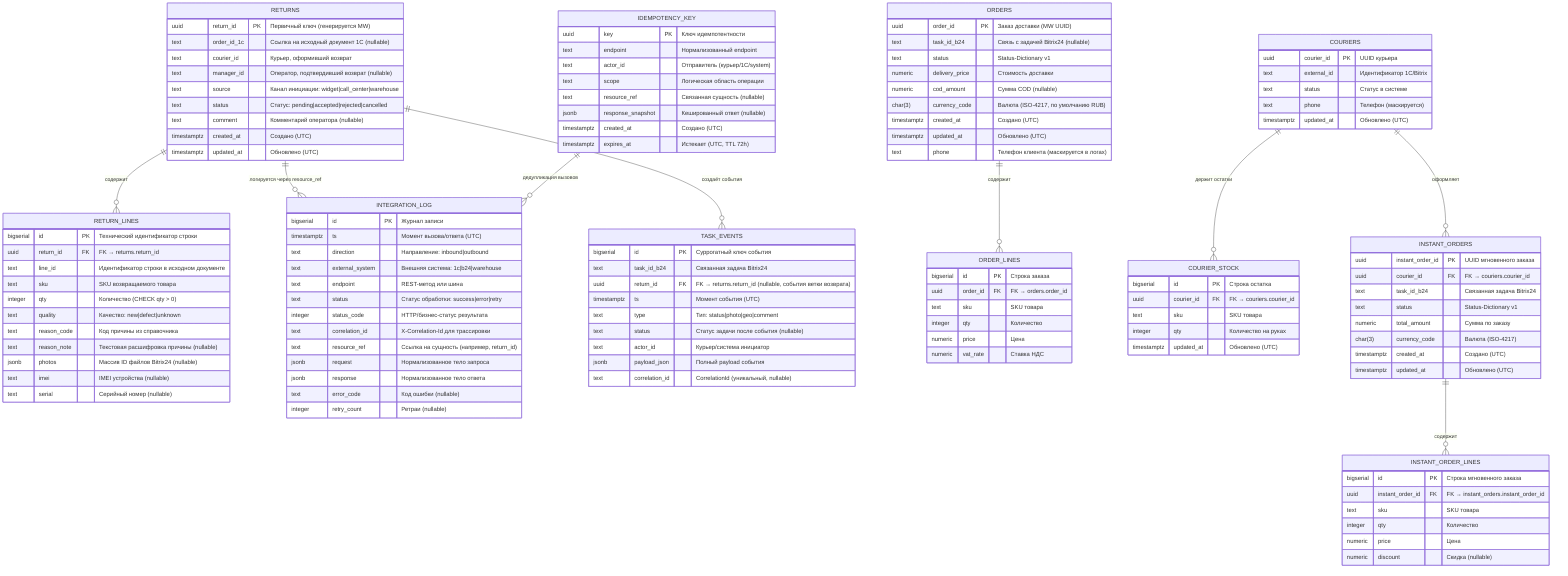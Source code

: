 erDiagram
    %% ER Freeze v0.6.4 — фактические сущности из docs/ER‑диаграмма и DDL.md
    %% Схема core
    RETURNS {
        uuid return_id PK "Первичный ключ (генерируется MW)"
        text order_id_1c "Ссылка на исходный документ 1С (nullable)"
        text courier_id "Курьер, оформивший возврат"
        text manager_id "Оператор, подтвердивший возврат (nullable)"
        text source "Канал инициации: widget|call_center|warehouse"
        text status "Статус: pending|accepted|rejected|cancelled"
        text comment "Комментарий оператора (nullable)"
        timestamptz created_at "Создано (UTC)"
        timestamptz updated_at "Обновлено (UTC)"
    }

    RETURN_LINES {
        bigserial id PK "Технический идентификатор строки"
        uuid return_id FK "FK → returns.return_id"
        text line_id "Идентификатор строки в исходном документе"
        text sku "SKU возвращаемого товара"
        integer qty "Количество (CHECK qty > 0)"
        text quality "Качество: new|defect|unknown"
        text reason_code "Код причины из справочника"
        text reason_note "Текстовая расшифровка причины (nullable)"
        jsonb photos "Массив ID файлов Bitrix24 (nullable)"
        text imei "IMEI устройства (nullable)"
        text serial "Серийный номер (nullable)"
    }

    INTEGRATION_LOG {
        bigserial id PK "Журнал записи"
        timestamptz ts "Момент вызова/ответа (UTC)"
        text direction "Направление: inbound|outbound"
        text external_system "Внешняя система: 1c|b24|warehouse"
        text endpoint "REST-метод или шина"
        text status "Статус обработки: success|error|retry"
        integer status_code "HTTP/бизнес-статус результата"
        text correlation_id "X-Correlation-Id для трассировки"
        text resource_ref "Ссылка на сущность (например, return_id)"
        jsonb request "Нормализованное тело запроса"
        jsonb response "Нормализованное тело ответа"
        text error_code "Код ошибки (nullable)"
        integer retry_count "Ретраи (nullable)"
    }

    TASK_EVENTS {
        bigserial id PK "Суррогатный ключ события"
        text task_id_b24 "Связанная задача Bitrix24"
        uuid return_id FK "FK → returns.return_id (nullable, события ветки возврата)"
        timestamptz ts "Момент события (UTC)"
        text type "Тип: status|photo|geo|comment"
        text status "Статус задачи после события (nullable)"
        text actor_id "Курьер/система инициатор"
        jsonb payload_json "Полный payload события"
        text correlation_id "CorrelationId (уникальный, nullable)"
    }

    IDEMPOTENCY_KEY {
        uuid key PK "Ключ идемпотентности"
        text endpoint "Нормализованный endpoint"
        text actor_id "Отправитель (курьер/1С/system)"
        text scope "Логическая область операции"
        text resource_ref "Связанная сущность (nullable)"
        jsonb response_snapshot "Кешированный ответ (nullable)"
        timestamptz created_at "Создано (UTC)"
        timestamptz expires_at "Истекает (UTC, TTL 72h)"
    }

    ORDERS {
        uuid order_id PK "Заказ доставки (MW UUID)"
        text task_id_b24 "Связь с задачей Bitrix24 (nullable)"
        text status "Status-Dictionary v1"
        numeric delivery_price "Стоимость доставки"
        numeric cod_amount "Сумма COD (nullable)"
        char(3) currency_code "Валюта (ISO-4217, по умолчанию RUB)"
        timestamptz created_at "Создано (UTC)"
        timestamptz updated_at "Обновлено (UTC)"
        text phone "Телефон клиента (маскируется в логах)"
    }

    ORDER_LINES {
        bigserial id PK "Строка заказа"
        uuid order_id FK "FK → orders.order_id"
        text sku "SKU товара"
        integer qty "Количество"
        numeric price "Цена"
        numeric vat_rate "Ставка НДС"
    }

    %% Схема walking warehouse (ww)
    COURIERS {
        uuid courier_id PK "UUID курьера"
        text external_id "Идентификатор 1С/Bitrix"
        text status "Статус в системе"
        text phone "Телефон (маскируется)"
        timestamptz updated_at "Обновлено (UTC)"
    }

    COURIER_STOCK {
        bigserial id PK "Строка остатка"
        uuid courier_id FK "FK → couriers.courier_id"
        text sku "SKU товара"
        integer qty "Количество на руках"
        timestamptz updated_at "Обновлено (UTC)"
    }

    INSTANT_ORDERS {
        uuid instant_order_id PK "UUID мгновенного заказа"
        uuid courier_id FK "FK → couriers.courier_id"
        text task_id_b24 "Связанная задача Bitrix24"
        text status "Status-Dictionary v1"
        numeric total_amount "Сумма по заказу"
        char(3) currency_code "Валюта (ISO-4217)"
        timestamptz created_at "Создано (UTC)"
        timestamptz updated_at "Обновлено (UTC)"
    }

    INSTANT_ORDER_LINES {
        bigserial id PK "Строка мгновенного заказа"
        uuid instant_order_id FK "FK → instant_orders.instant_order_id"
        text sku "SKU товара"
        integer qty "Количество"
        numeric price "Цена"
        numeric discount "Скидка (nullable)"
    }

    RETURNS ||--o{ RETURN_LINES : "содержит"
    RETURNS ||--o{ INTEGRATION_LOG : "логируется через resource_ref"
    RETURNS ||--o{ TASK_EVENTS : "создаёт события"
    IDEMPOTENCY_KEY ||--o{ INTEGRATION_LOG : "дедупликация вызовов"
    ORDERS ||--o{ ORDER_LINES : "содержит"
    COURIERS ||--o{ INSTANT_ORDERS : "оформляет"
    INSTANT_ORDERS ||--o{ INSTANT_ORDER_LINES : "содержит"
    COURIERS ||--o{ COURIER_STOCK : "держит остатки"